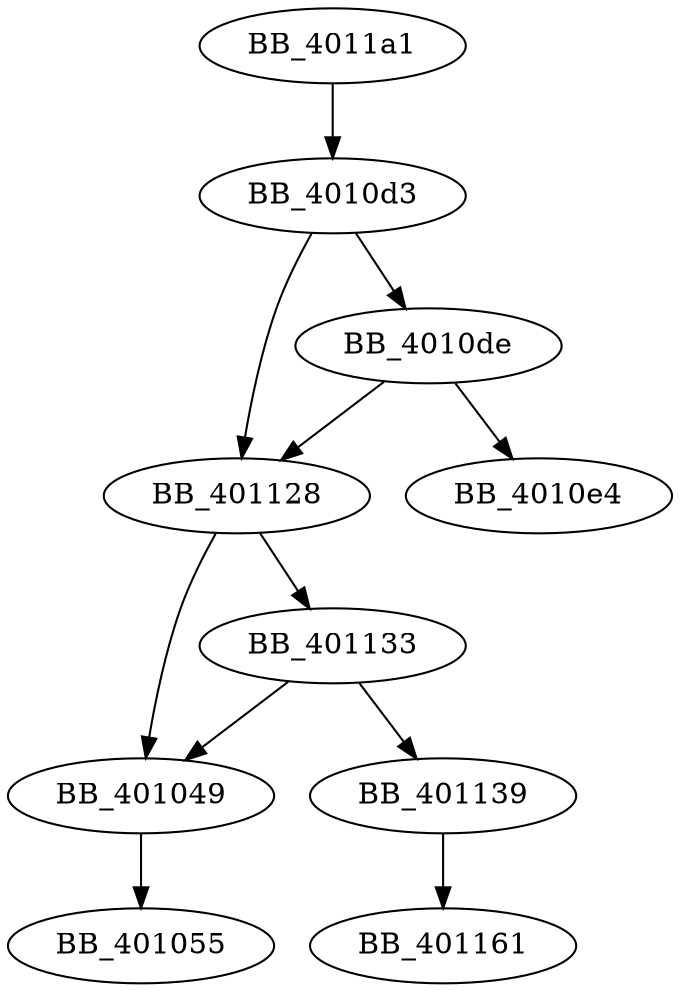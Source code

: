 DiGraph sub_4011A1{
BB_401049->BB_401055
BB_4010d3->BB_4010de
BB_4010d3->BB_401128
BB_4010de->BB_4010e4
BB_4010de->BB_401128
BB_401128->BB_401049
BB_401128->BB_401133
BB_401133->BB_401049
BB_401133->BB_401139
BB_401139->BB_401161
BB_4011a1->BB_4010d3
}
